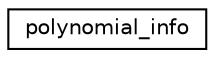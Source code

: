 digraph "Graphical Class Hierarchy"
{
  edge [fontname="Helvetica",fontsize="10",labelfontname="Helvetica",labelfontsize="10"];
  node [fontname="Helvetica",fontsize="10",shape=record];
  rankdir="LR";
  Node1 [label="polynomial_info",height=0.2,width=0.4,color="black", fillcolor="white", style="filled",URL="$classpolynomial__info.html"];
}
